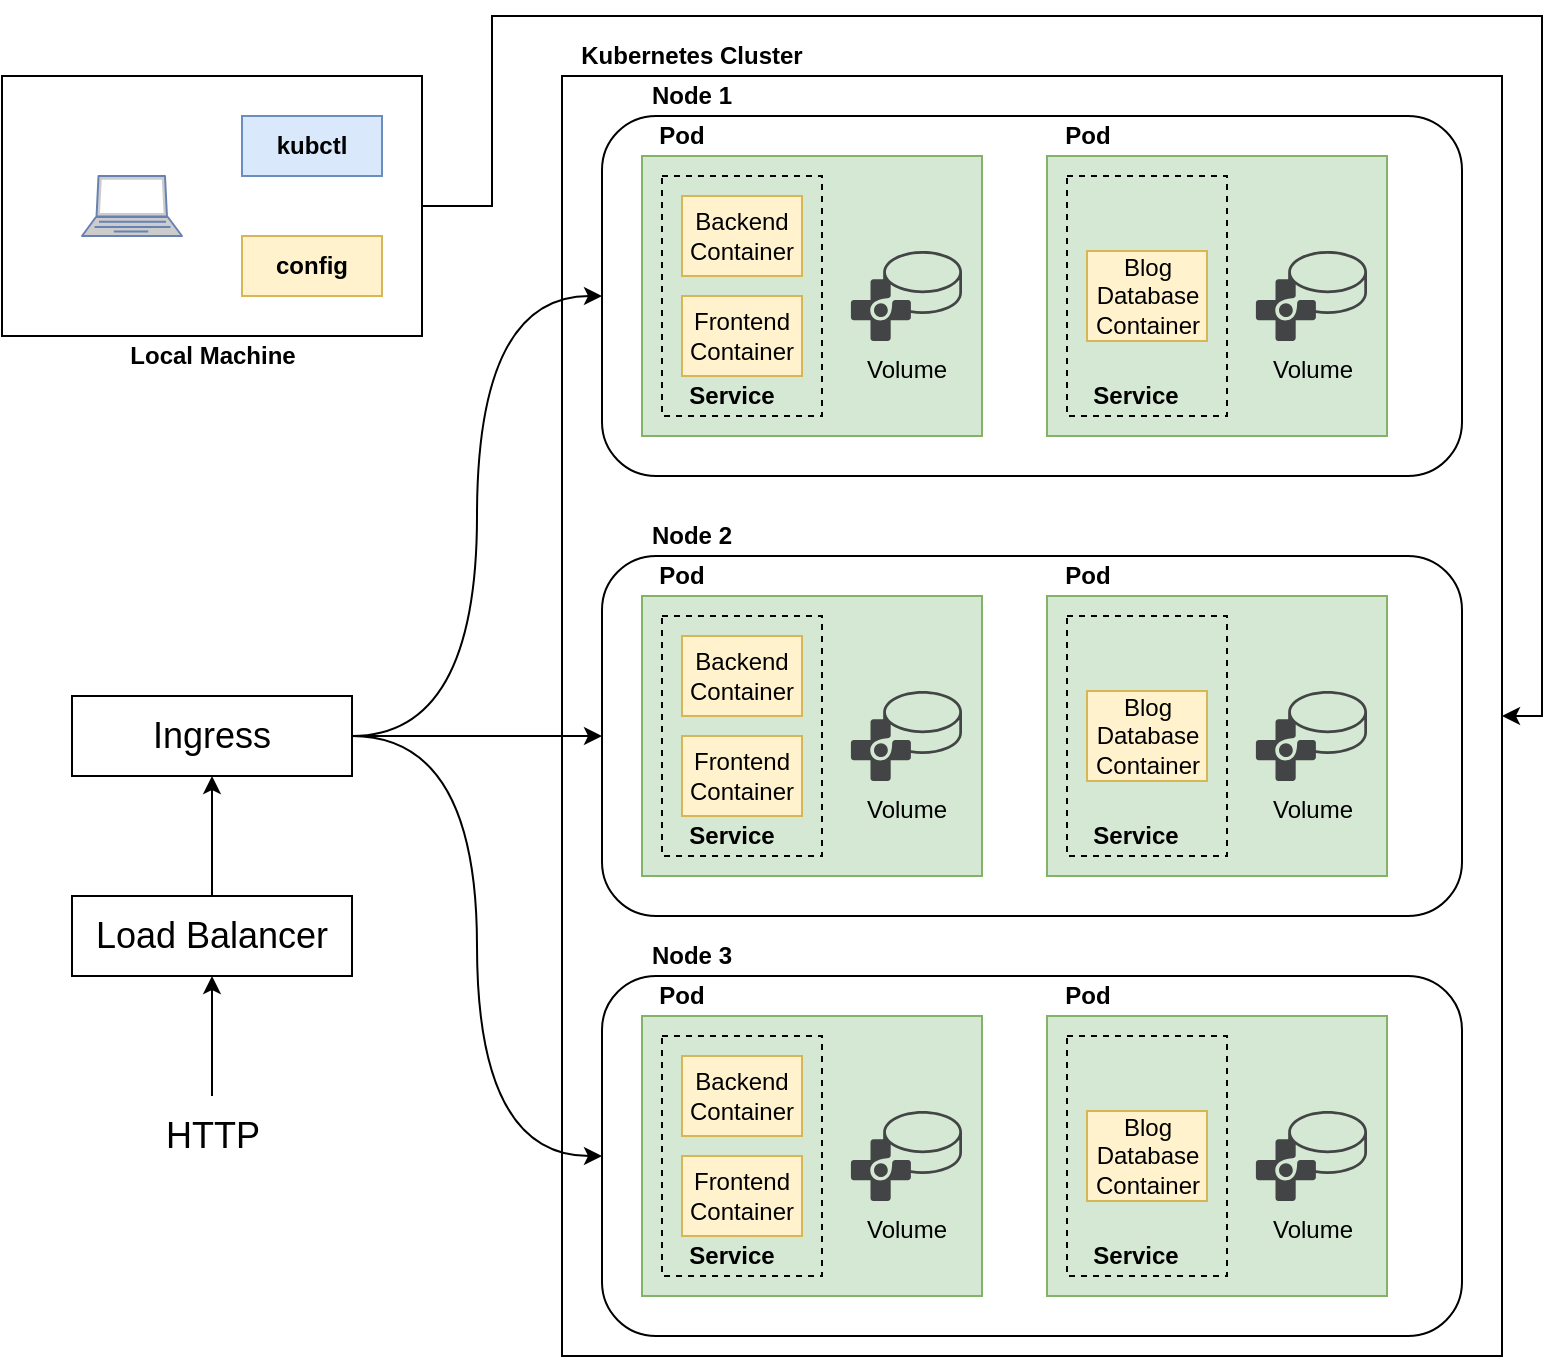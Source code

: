 <mxfile version="15.2.2" type="device"><diagram id="QRrXBG6_SXqd5s1JYcSQ" name="Page-1"><mxGraphModel dx="1422" dy="759" grid="1" gridSize="10" guides="1" tooltips="1" connect="1" arrows="1" fold="1" page="1" pageScale="1" pageWidth="850" pageHeight="1100" math="0" shadow="0"><root><mxCell id="0"/><mxCell id="1" parent="0"/><mxCell id="r2ZMJQZ2ZS2uarGRFzwT-14" value="" style="rounded=0;whiteSpace=wrap;html=1;fillColor=#d5e8d4;strokeColor=#82b366;" vertex="1" parent="1"><mxGeometry x="360" y="80" width="170" height="140" as="geometry"/></mxCell><mxCell id="r2ZMJQZ2ZS2uarGRFzwT-59" value="" style="rounded=0;whiteSpace=wrap;html=1;fillColor=none;dashed=1;" vertex="1" parent="1"><mxGeometry x="370" y="90" width="80" height="120" as="geometry"/></mxCell><mxCell id="r2ZMJQZ2ZS2uarGRFzwT-66" value="" style="rounded=0;whiteSpace=wrap;html=1;fillColor=#d5e8d4;strokeColor=#82b366;" vertex="1" parent="1"><mxGeometry x="360" y="300" width="170" height="140" as="geometry"/></mxCell><mxCell id="r2ZMJQZ2ZS2uarGRFzwT-73" value="" style="rounded=0;whiteSpace=wrap;html=1;fillColor=none;dashed=1;" vertex="1" parent="1"><mxGeometry x="370" y="310" width="80" height="120" as="geometry"/></mxCell><mxCell id="r2ZMJQZ2ZS2uarGRFzwT-80" value="" style="rounded=0;whiteSpace=wrap;html=1;fillColor=#d5e8d4;strokeColor=#82b366;" vertex="1" parent="1"><mxGeometry x="360" y="510" width="170" height="140" as="geometry"/></mxCell><mxCell id="r2ZMJQZ2ZS2uarGRFzwT-87" value="" style="rounded=0;whiteSpace=wrap;html=1;fillColor=none;dashed=1;" vertex="1" parent="1"><mxGeometry x="370" y="520" width="80" height="120" as="geometry"/></mxCell><mxCell id="r2ZMJQZ2ZS2uarGRFzwT-9" value="" style="rounded=0;whiteSpace=wrap;html=1;fillColor=none;" vertex="1" parent="1"><mxGeometry x="320" y="40" width="470" height="640" as="geometry"/></mxCell><mxCell id="r2ZMJQZ2ZS2uarGRFzwT-105" style="edgeStyle=orthogonalEdgeStyle;rounded=0;orthogonalLoop=1;jettySize=auto;html=1;entryX=1;entryY=0.5;entryDx=0;entryDy=0;" edge="1" parent="1" source="r2ZMJQZ2ZS2uarGRFzwT-5" target="r2ZMJQZ2ZS2uarGRFzwT-9"><mxGeometry relative="1" as="geometry"><Array as="points"><mxPoint x="285" y="105"/><mxPoint x="285" y="10"/><mxPoint x="810" y="10"/><mxPoint x="810" y="360"/></Array></mxGeometry></mxCell><mxCell id="r2ZMJQZ2ZS2uarGRFzwT-5" value="" style="rounded=0;whiteSpace=wrap;html=1;fillColor=none;align=left;" vertex="1" parent="1"><mxGeometry x="40" y="40" width="210" height="130" as="geometry"/></mxCell><mxCell id="r2ZMJQZ2ZS2uarGRFzwT-2" value="&lt;b&gt;&lt;font style=&quot;font-size: 12px&quot;&gt;kubctl&lt;/font&gt;&lt;/b&gt;" style="rounded=0;whiteSpace=wrap;html=1;fillColor=#dae8fc;strokeColor=#6c8ebf;" vertex="1" parent="1"><mxGeometry x="160" y="60" width="70" height="30" as="geometry"/></mxCell><mxCell id="r2ZMJQZ2ZS2uarGRFzwT-3" value="&lt;b&gt;&lt;font style=&quot;font-size: 12px&quot;&gt;config&lt;br&gt;&lt;/font&gt;&lt;/b&gt;" style="rounded=0;whiteSpace=wrap;html=1;fillColor=#fff2cc;strokeColor=#d6b656;" vertex="1" parent="1"><mxGeometry x="160" y="120" width="70" height="30" as="geometry"/></mxCell><mxCell id="r2ZMJQZ2ZS2uarGRFzwT-6" value="&lt;b&gt;Local Machine&lt;/b&gt;" style="text;html=1;strokeColor=none;fillColor=none;align=center;verticalAlign=middle;whiteSpace=wrap;rounded=0;" vertex="1" parent="1"><mxGeometry x="92.5" y="170" width="105" height="20" as="geometry"/></mxCell><mxCell id="r2ZMJQZ2ZS2uarGRFzwT-8" value="" style="fontColor=#0066CC;verticalAlign=top;verticalLabelPosition=bottom;labelPosition=center;align=center;html=1;outlineConnect=0;fillColor=#CCCCCC;strokeColor=#6881B3;gradientColor=none;gradientDirection=north;strokeWidth=2;shape=mxgraph.networks.laptop;" vertex="1" parent="1"><mxGeometry x="80" y="90" width="50" height="30" as="geometry"/></mxCell><mxCell id="r2ZMJQZ2ZS2uarGRFzwT-10" value="&lt;b&gt;Kubernetes Cluster&lt;/b&gt;" style="text;html=1;strokeColor=none;fillColor=none;align=center;verticalAlign=middle;whiteSpace=wrap;rounded=0;" vertex="1" parent="1"><mxGeometry x="320" y="20" width="130" height="20" as="geometry"/></mxCell><mxCell id="r2ZMJQZ2ZS2uarGRFzwT-11" value="" style="rounded=1;whiteSpace=wrap;html=1;fillColor=none;" vertex="1" parent="1"><mxGeometry x="340" y="60" width="430" height="180" as="geometry"/></mxCell><mxCell id="r2ZMJQZ2ZS2uarGRFzwT-15" value="Volume" style="sketch=0;pointerEvents=1;shadow=0;dashed=0;html=1;strokeColor=none;fillColor=#434445;aspect=fixed;labelPosition=center;verticalLabelPosition=bottom;verticalAlign=top;align=center;outlineConnect=0;shape=mxgraph.vvd.writable_volume;" vertex="1" parent="1"><mxGeometry x="464.45" y="127.5" width="55.55" height="45" as="geometry"/></mxCell><mxCell id="r2ZMJQZ2ZS2uarGRFzwT-16" value="Frontend Container" style="rounded=0;whiteSpace=wrap;html=1;fillColor=#fff2cc;strokeColor=#d6b656;" vertex="1" parent="1"><mxGeometry x="380" y="150" width="60" height="40" as="geometry"/></mxCell><mxCell id="r2ZMJQZ2ZS2uarGRFzwT-17" value="Backend Container" style="rounded=0;whiteSpace=wrap;html=1;fillColor=#fff2cc;strokeColor=#d6b656;" vertex="1" parent="1"><mxGeometry x="380" y="100" width="60" height="40" as="geometry"/></mxCell><mxCell id="r2ZMJQZ2ZS2uarGRFzwT-18" value="&lt;b&gt;Pod&lt;/b&gt;" style="text;html=1;strokeColor=none;fillColor=none;align=center;verticalAlign=middle;whiteSpace=wrap;rounded=0;" vertex="1" parent="1"><mxGeometry x="360" y="60" width="40" height="20" as="geometry"/></mxCell><mxCell id="r2ZMJQZ2ZS2uarGRFzwT-19" value="&lt;b&gt;Node 1&lt;/b&gt;" style="text;html=1;strokeColor=none;fillColor=none;align=center;verticalAlign=middle;whiteSpace=wrap;rounded=0;" vertex="1" parent="1"><mxGeometry x="360" y="40" width="50" height="20" as="geometry"/></mxCell><mxCell id="r2ZMJQZ2ZS2uarGRFzwT-21" value="&lt;b&gt;Service&lt;/b&gt;" style="text;html=1;strokeColor=none;fillColor=none;align=center;verticalAlign=middle;whiteSpace=wrap;rounded=0;" vertex="1" parent="1"><mxGeometry x="380" y="190" width="50" height="20" as="geometry"/></mxCell><mxCell id="r2ZMJQZ2ZS2uarGRFzwT-60" value="" style="rounded=0;whiteSpace=wrap;html=1;fillColor=#d5e8d4;strokeColor=#82b366;" vertex="1" parent="1"><mxGeometry x="562.5" y="80" width="170" height="140" as="geometry"/></mxCell><mxCell id="r2ZMJQZ2ZS2uarGRFzwT-61" value="Volume" style="sketch=0;pointerEvents=1;shadow=0;dashed=0;html=1;strokeColor=none;fillColor=#434445;aspect=fixed;labelPosition=center;verticalLabelPosition=bottom;verticalAlign=top;align=center;outlineConnect=0;shape=mxgraph.vvd.writable_volume;" vertex="1" parent="1"><mxGeometry x="666.95" y="127.5" width="55.55" height="45" as="geometry"/></mxCell><mxCell id="r2ZMJQZ2ZS2uarGRFzwT-62" value="&lt;b&gt;Pod&lt;/b&gt;" style="text;html=1;strokeColor=none;fillColor=none;align=center;verticalAlign=middle;whiteSpace=wrap;rounded=0;" vertex="1" parent="1"><mxGeometry x="562.5" y="60" width="40" height="20" as="geometry"/></mxCell><mxCell id="r2ZMJQZ2ZS2uarGRFzwT-63" value="" style="rounded=0;whiteSpace=wrap;html=1;fillColor=none;dashed=1;" vertex="1" parent="1"><mxGeometry x="572.5" y="90" width="80" height="120" as="geometry"/></mxCell><mxCell id="r2ZMJQZ2ZS2uarGRFzwT-64" value="Blog&lt;br&gt;Database&lt;br&gt;Container" style="rounded=0;whiteSpace=wrap;html=1;fillColor=#fff2cc;strokeColor=#d6b656;" vertex="1" parent="1"><mxGeometry x="582.5" y="127.5" width="60" height="45" as="geometry"/></mxCell><mxCell id="r2ZMJQZ2ZS2uarGRFzwT-65" value="" style="rounded=1;whiteSpace=wrap;html=1;fillColor=none;" vertex="1" parent="1"><mxGeometry x="340" y="280" width="430" height="180" as="geometry"/></mxCell><mxCell id="r2ZMJQZ2ZS2uarGRFzwT-67" value="Volume" style="sketch=0;pointerEvents=1;shadow=0;dashed=0;html=1;strokeColor=none;fillColor=#434445;aspect=fixed;labelPosition=center;verticalLabelPosition=bottom;verticalAlign=top;align=center;outlineConnect=0;shape=mxgraph.vvd.writable_volume;" vertex="1" parent="1"><mxGeometry x="464.45" y="347.5" width="55.55" height="45" as="geometry"/></mxCell><mxCell id="r2ZMJQZ2ZS2uarGRFzwT-68" value="Frontend Container" style="rounded=0;whiteSpace=wrap;html=1;fillColor=#fff2cc;strokeColor=#d6b656;" vertex="1" parent="1"><mxGeometry x="380" y="370" width="60" height="40" as="geometry"/></mxCell><mxCell id="r2ZMJQZ2ZS2uarGRFzwT-69" value="Backend Container" style="rounded=0;whiteSpace=wrap;html=1;fillColor=#fff2cc;strokeColor=#d6b656;" vertex="1" parent="1"><mxGeometry x="380" y="320" width="60" height="40" as="geometry"/></mxCell><mxCell id="r2ZMJQZ2ZS2uarGRFzwT-70" value="&lt;b&gt;Pod&lt;/b&gt;" style="text;html=1;strokeColor=none;fillColor=none;align=center;verticalAlign=middle;whiteSpace=wrap;rounded=0;" vertex="1" parent="1"><mxGeometry x="360" y="280" width="40" height="20" as="geometry"/></mxCell><mxCell id="r2ZMJQZ2ZS2uarGRFzwT-71" value="&lt;b&gt;Node 2&lt;br&gt;&lt;/b&gt;" style="text;html=1;strokeColor=none;fillColor=none;align=center;verticalAlign=middle;whiteSpace=wrap;rounded=0;" vertex="1" parent="1"><mxGeometry x="360" y="260" width="50" height="20" as="geometry"/></mxCell><mxCell id="r2ZMJQZ2ZS2uarGRFzwT-72" value="&lt;b&gt;Service&lt;/b&gt;" style="text;html=1;strokeColor=none;fillColor=none;align=center;verticalAlign=middle;whiteSpace=wrap;rounded=0;" vertex="1" parent="1"><mxGeometry x="380" y="410" width="50" height="20" as="geometry"/></mxCell><mxCell id="r2ZMJQZ2ZS2uarGRFzwT-74" value="" style="rounded=0;whiteSpace=wrap;html=1;fillColor=#d5e8d4;strokeColor=#82b366;" vertex="1" parent="1"><mxGeometry x="562.5" y="300" width="170" height="140" as="geometry"/></mxCell><mxCell id="r2ZMJQZ2ZS2uarGRFzwT-75" value="Volume" style="sketch=0;pointerEvents=1;shadow=0;dashed=0;html=1;strokeColor=none;fillColor=#434445;aspect=fixed;labelPosition=center;verticalLabelPosition=bottom;verticalAlign=top;align=center;outlineConnect=0;shape=mxgraph.vvd.writable_volume;" vertex="1" parent="1"><mxGeometry x="666.95" y="347.5" width="55.55" height="45" as="geometry"/></mxCell><mxCell id="r2ZMJQZ2ZS2uarGRFzwT-76" value="&lt;b&gt;Pod&lt;/b&gt;" style="text;html=1;strokeColor=none;fillColor=none;align=center;verticalAlign=middle;whiteSpace=wrap;rounded=0;" vertex="1" parent="1"><mxGeometry x="562.5" y="280" width="40" height="20" as="geometry"/></mxCell><mxCell id="r2ZMJQZ2ZS2uarGRFzwT-77" value="" style="rounded=0;whiteSpace=wrap;html=1;fillColor=none;dashed=1;" vertex="1" parent="1"><mxGeometry x="572.5" y="310" width="80" height="120" as="geometry"/></mxCell><mxCell id="r2ZMJQZ2ZS2uarGRFzwT-78" value="Blog&lt;br&gt;Database&lt;br&gt;Container" style="rounded=0;whiteSpace=wrap;html=1;fillColor=#fff2cc;strokeColor=#d6b656;" vertex="1" parent="1"><mxGeometry x="582.5" y="347.5" width="60" height="45" as="geometry"/></mxCell><mxCell id="r2ZMJQZ2ZS2uarGRFzwT-79" value="" style="rounded=1;whiteSpace=wrap;html=1;fillColor=none;" vertex="1" parent="1"><mxGeometry x="340" y="490" width="430" height="180" as="geometry"/></mxCell><mxCell id="r2ZMJQZ2ZS2uarGRFzwT-81" value="Volume" style="sketch=0;pointerEvents=1;shadow=0;dashed=0;html=1;strokeColor=none;fillColor=#434445;aspect=fixed;labelPosition=center;verticalLabelPosition=bottom;verticalAlign=top;align=center;outlineConnect=0;shape=mxgraph.vvd.writable_volume;" vertex="1" parent="1"><mxGeometry x="464.45" y="557.5" width="55.55" height="45" as="geometry"/></mxCell><mxCell id="r2ZMJQZ2ZS2uarGRFzwT-82" value="Frontend Container" style="rounded=0;whiteSpace=wrap;html=1;fillColor=#fff2cc;strokeColor=#d6b656;" vertex="1" parent="1"><mxGeometry x="380" y="580" width="60" height="40" as="geometry"/></mxCell><mxCell id="r2ZMJQZ2ZS2uarGRFzwT-83" value="Backend Container" style="rounded=0;whiteSpace=wrap;html=1;fillColor=#fff2cc;strokeColor=#d6b656;" vertex="1" parent="1"><mxGeometry x="380" y="530" width="60" height="40" as="geometry"/></mxCell><mxCell id="r2ZMJQZ2ZS2uarGRFzwT-84" value="&lt;b&gt;Pod&lt;/b&gt;" style="text;html=1;strokeColor=none;fillColor=none;align=center;verticalAlign=middle;whiteSpace=wrap;rounded=0;" vertex="1" parent="1"><mxGeometry x="360" y="490" width="40" height="20" as="geometry"/></mxCell><mxCell id="r2ZMJQZ2ZS2uarGRFzwT-85" value="&lt;b&gt;Node 3&lt;/b&gt;" style="text;html=1;strokeColor=none;fillColor=none;align=center;verticalAlign=middle;whiteSpace=wrap;rounded=0;" vertex="1" parent="1"><mxGeometry x="360" y="470" width="50" height="20" as="geometry"/></mxCell><mxCell id="r2ZMJQZ2ZS2uarGRFzwT-86" value="&lt;b&gt;Service&lt;/b&gt;" style="text;html=1;strokeColor=none;fillColor=none;align=center;verticalAlign=middle;whiteSpace=wrap;rounded=0;" vertex="1" parent="1"><mxGeometry x="380" y="620" width="50" height="20" as="geometry"/></mxCell><mxCell id="r2ZMJQZ2ZS2uarGRFzwT-88" value="" style="rounded=0;whiteSpace=wrap;html=1;fillColor=#d5e8d4;strokeColor=#82b366;" vertex="1" parent="1"><mxGeometry x="562.5" y="510" width="170" height="140" as="geometry"/></mxCell><mxCell id="r2ZMJQZ2ZS2uarGRFzwT-89" value="Volume" style="sketch=0;pointerEvents=1;shadow=0;dashed=0;html=1;strokeColor=none;fillColor=#434445;aspect=fixed;labelPosition=center;verticalLabelPosition=bottom;verticalAlign=top;align=center;outlineConnect=0;shape=mxgraph.vvd.writable_volume;" vertex="1" parent="1"><mxGeometry x="666.95" y="557.5" width="55.55" height="45" as="geometry"/></mxCell><mxCell id="r2ZMJQZ2ZS2uarGRFzwT-90" value="&lt;b&gt;Pod&lt;/b&gt;" style="text;html=1;strokeColor=none;fillColor=none;align=center;verticalAlign=middle;whiteSpace=wrap;rounded=0;" vertex="1" parent="1"><mxGeometry x="562.5" y="490" width="40" height="20" as="geometry"/></mxCell><mxCell id="r2ZMJQZ2ZS2uarGRFzwT-91" value="" style="rounded=0;whiteSpace=wrap;html=1;fillColor=none;dashed=1;" vertex="1" parent="1"><mxGeometry x="572.5" y="520" width="80" height="120" as="geometry"/></mxCell><mxCell id="r2ZMJQZ2ZS2uarGRFzwT-92" value="Blog&lt;br&gt;Database&lt;br&gt;Container" style="rounded=0;whiteSpace=wrap;html=1;fillColor=#fff2cc;strokeColor=#d6b656;" vertex="1" parent="1"><mxGeometry x="582.5" y="557.5" width="60" height="45" as="geometry"/></mxCell><mxCell id="r2ZMJQZ2ZS2uarGRFzwT-103" style="edgeStyle=orthogonalEdgeStyle;curved=1;rounded=0;orthogonalLoop=1;jettySize=auto;html=1;entryX=0.5;entryY=1;entryDx=0;entryDy=0;" edge="1" parent="1" source="r2ZMJQZ2ZS2uarGRFzwT-94" target="r2ZMJQZ2ZS2uarGRFzwT-98"><mxGeometry relative="1" as="geometry"/></mxCell><mxCell id="r2ZMJQZ2ZS2uarGRFzwT-94" value="&lt;font style=&quot;font-size: 18px&quot;&gt;HTTP&lt;/font&gt;" style="text;html=1;strokeColor=none;fillColor=none;align=center;verticalAlign=middle;whiteSpace=wrap;rounded=0;dashed=1;" vertex="1" parent="1"><mxGeometry x="116.5" y="550" width="57" height="40" as="geometry"/></mxCell><mxCell id="r2ZMJQZ2ZS2uarGRFzwT-95" value="&lt;b&gt;Service&lt;/b&gt;" style="text;html=1;strokeColor=none;fillColor=none;align=center;verticalAlign=middle;whiteSpace=wrap;rounded=0;" vertex="1" parent="1"><mxGeometry x="582.5" y="190" width="47.5" height="20" as="geometry"/></mxCell><mxCell id="r2ZMJQZ2ZS2uarGRFzwT-96" value="&lt;b&gt;Service&lt;/b&gt;" style="text;html=1;strokeColor=none;fillColor=none;align=center;verticalAlign=middle;whiteSpace=wrap;rounded=0;" vertex="1" parent="1"><mxGeometry x="582.5" y="410" width="47.5" height="20" as="geometry"/></mxCell><mxCell id="r2ZMJQZ2ZS2uarGRFzwT-97" value="&lt;b&gt;Service&lt;/b&gt;" style="text;html=1;strokeColor=none;fillColor=none;align=center;verticalAlign=middle;whiteSpace=wrap;rounded=0;" vertex="1" parent="1"><mxGeometry x="582.5" y="620" width="47.5" height="20" as="geometry"/></mxCell><mxCell id="r2ZMJQZ2ZS2uarGRFzwT-104" style="edgeStyle=orthogonalEdgeStyle;curved=1;rounded=0;orthogonalLoop=1;jettySize=auto;html=1;entryX=0.5;entryY=1;entryDx=0;entryDy=0;" edge="1" parent="1" source="r2ZMJQZ2ZS2uarGRFzwT-98" target="r2ZMJQZ2ZS2uarGRFzwT-99"><mxGeometry relative="1" as="geometry"/></mxCell><mxCell id="r2ZMJQZ2ZS2uarGRFzwT-98" value="&lt;font style=&quot;font-size: 18px&quot;&gt;Load Balancer&lt;/font&gt;" style="rounded=0;whiteSpace=wrap;html=1;fillColor=none;" vertex="1" parent="1"><mxGeometry x="75" y="450" width="140" height="40" as="geometry"/></mxCell><mxCell id="r2ZMJQZ2ZS2uarGRFzwT-100" style="edgeStyle=orthogonalEdgeStyle;rounded=0;orthogonalLoop=1;jettySize=auto;html=1;entryX=0;entryY=0.5;entryDx=0;entryDy=0;curved=1;" edge="1" parent="1" source="r2ZMJQZ2ZS2uarGRFzwT-99" target="r2ZMJQZ2ZS2uarGRFzwT-11"><mxGeometry relative="1" as="geometry"/></mxCell><mxCell id="r2ZMJQZ2ZS2uarGRFzwT-101" style="edgeStyle=orthogonalEdgeStyle;rounded=0;orthogonalLoop=1;jettySize=auto;html=1;entryX=0;entryY=0.5;entryDx=0;entryDy=0;curved=1;" edge="1" parent="1" source="r2ZMJQZ2ZS2uarGRFzwT-99" target="r2ZMJQZ2ZS2uarGRFzwT-65"><mxGeometry relative="1" as="geometry"/></mxCell><mxCell id="r2ZMJQZ2ZS2uarGRFzwT-102" style="edgeStyle=orthogonalEdgeStyle;rounded=0;orthogonalLoop=1;jettySize=auto;html=1;entryX=0;entryY=0.5;entryDx=0;entryDy=0;curved=1;" edge="1" parent="1" source="r2ZMJQZ2ZS2uarGRFzwT-99" target="r2ZMJQZ2ZS2uarGRFzwT-79"><mxGeometry relative="1" as="geometry"/></mxCell><mxCell id="r2ZMJQZ2ZS2uarGRFzwT-99" value="&lt;font style=&quot;font-size: 18px&quot;&gt;Ingress&lt;/font&gt;" style="rounded=0;whiteSpace=wrap;html=1;fillColor=none;" vertex="1" parent="1"><mxGeometry x="75" y="350" width="140" height="40" as="geometry"/></mxCell></root></mxGraphModel></diagram></mxfile>